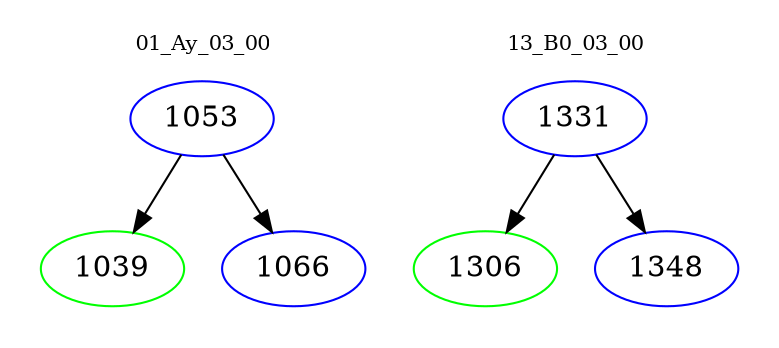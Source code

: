 digraph{
subgraph cluster_0 {
color = white
label = "01_Ay_03_00";
fontsize=10;
T0_1053 [label="1053", color="blue"]
T0_1053 -> T0_1039 [color="black"]
T0_1039 [label="1039", color="green"]
T0_1053 -> T0_1066 [color="black"]
T0_1066 [label="1066", color="blue"]
}
subgraph cluster_1 {
color = white
label = "13_B0_03_00";
fontsize=10;
T1_1331 [label="1331", color="blue"]
T1_1331 -> T1_1306 [color="black"]
T1_1306 [label="1306", color="green"]
T1_1331 -> T1_1348 [color="black"]
T1_1348 [label="1348", color="blue"]
}
}
